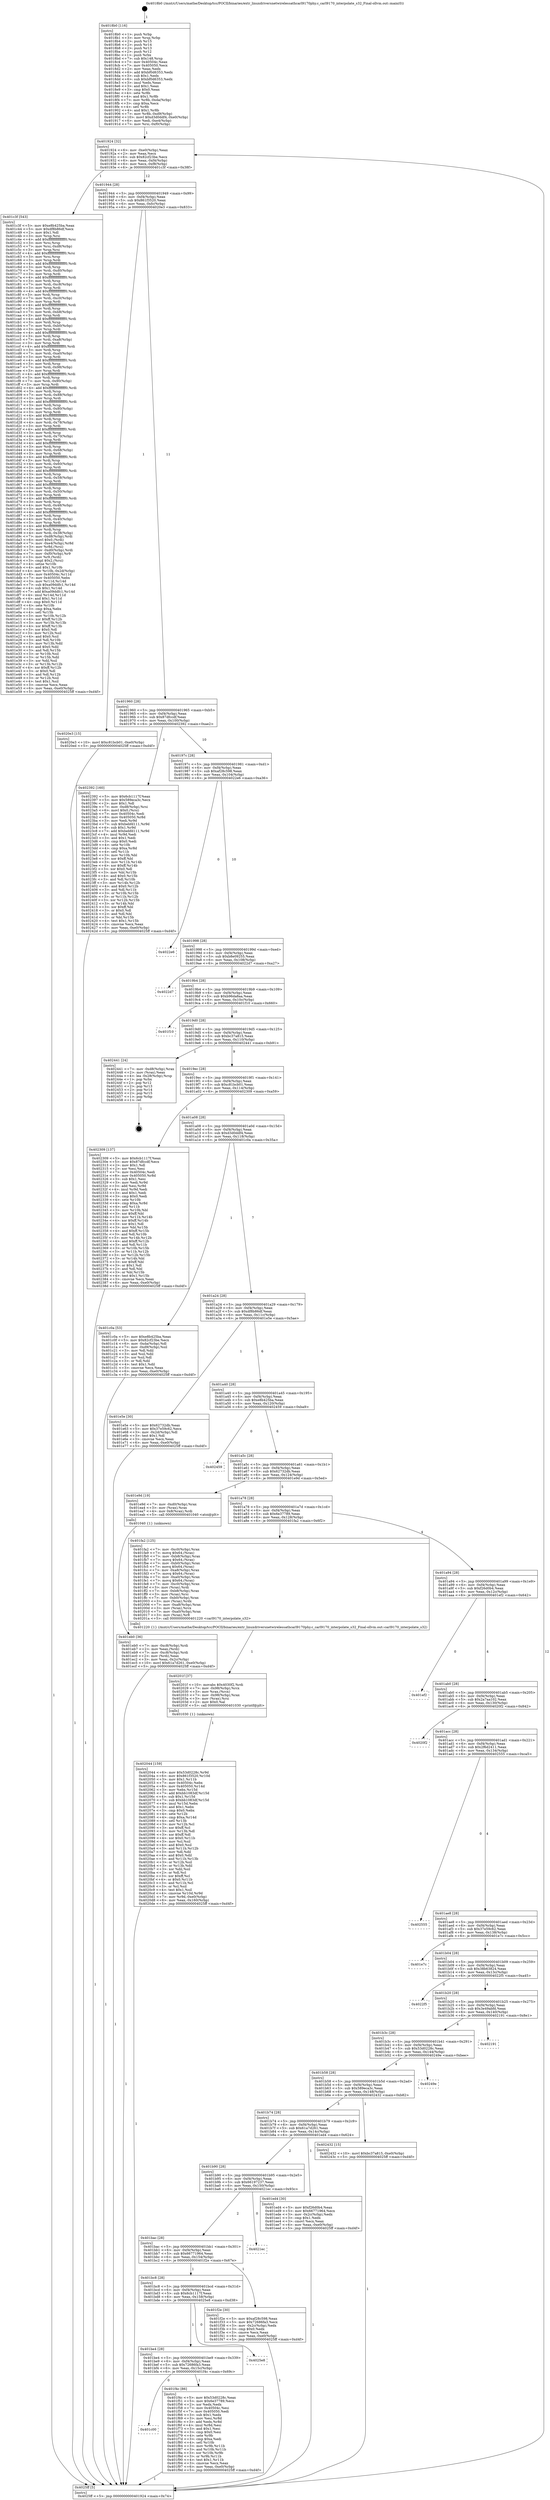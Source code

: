 digraph "0x4018b0" {
  label = "0x4018b0 (/mnt/c/Users/mathe/Desktop/tcc/POCII/binaries/extr_linuxdriversnetwirelessathcarl9170phy.c_carl9170_interpolate_s32_Final-ollvm.out::main(0))"
  labelloc = "t"
  node[shape=record]

  Entry [label="",width=0.3,height=0.3,shape=circle,fillcolor=black,style=filled]
  "0x401924" [label="{
     0x401924 [32]\l
     | [instrs]\l
     &nbsp;&nbsp;0x401924 \<+6\>: mov -0xe0(%rbp),%eax\l
     &nbsp;&nbsp;0x40192a \<+2\>: mov %eax,%ecx\l
     &nbsp;&nbsp;0x40192c \<+6\>: sub $0x82cf23be,%ecx\l
     &nbsp;&nbsp;0x401932 \<+6\>: mov %eax,-0xf4(%rbp)\l
     &nbsp;&nbsp;0x401938 \<+6\>: mov %ecx,-0xf8(%rbp)\l
     &nbsp;&nbsp;0x40193e \<+6\>: je 0000000000401c3f \<main+0x38f\>\l
  }"]
  "0x401c3f" [label="{
     0x401c3f [543]\l
     | [instrs]\l
     &nbsp;&nbsp;0x401c3f \<+5\>: mov $0xe8b425ba,%eax\l
     &nbsp;&nbsp;0x401c44 \<+5\>: mov $0xdf8b86df,%ecx\l
     &nbsp;&nbsp;0x401c49 \<+2\>: mov $0x1,%dl\l
     &nbsp;&nbsp;0x401c4b \<+3\>: mov %rsp,%rsi\l
     &nbsp;&nbsp;0x401c4e \<+4\>: add $0xfffffffffffffff0,%rsi\l
     &nbsp;&nbsp;0x401c52 \<+3\>: mov %rsi,%rsp\l
     &nbsp;&nbsp;0x401c55 \<+7\>: mov %rsi,-0xd8(%rbp)\l
     &nbsp;&nbsp;0x401c5c \<+3\>: mov %rsp,%rsi\l
     &nbsp;&nbsp;0x401c5f \<+4\>: add $0xfffffffffffffff0,%rsi\l
     &nbsp;&nbsp;0x401c63 \<+3\>: mov %rsi,%rsp\l
     &nbsp;&nbsp;0x401c66 \<+3\>: mov %rsp,%rdi\l
     &nbsp;&nbsp;0x401c69 \<+4\>: add $0xfffffffffffffff0,%rdi\l
     &nbsp;&nbsp;0x401c6d \<+3\>: mov %rdi,%rsp\l
     &nbsp;&nbsp;0x401c70 \<+7\>: mov %rdi,-0xd0(%rbp)\l
     &nbsp;&nbsp;0x401c77 \<+3\>: mov %rsp,%rdi\l
     &nbsp;&nbsp;0x401c7a \<+4\>: add $0xfffffffffffffff0,%rdi\l
     &nbsp;&nbsp;0x401c7e \<+3\>: mov %rdi,%rsp\l
     &nbsp;&nbsp;0x401c81 \<+7\>: mov %rdi,-0xc8(%rbp)\l
     &nbsp;&nbsp;0x401c88 \<+3\>: mov %rsp,%rdi\l
     &nbsp;&nbsp;0x401c8b \<+4\>: add $0xfffffffffffffff0,%rdi\l
     &nbsp;&nbsp;0x401c8f \<+3\>: mov %rdi,%rsp\l
     &nbsp;&nbsp;0x401c92 \<+7\>: mov %rdi,-0xc0(%rbp)\l
     &nbsp;&nbsp;0x401c99 \<+3\>: mov %rsp,%rdi\l
     &nbsp;&nbsp;0x401c9c \<+4\>: add $0xfffffffffffffff0,%rdi\l
     &nbsp;&nbsp;0x401ca0 \<+3\>: mov %rdi,%rsp\l
     &nbsp;&nbsp;0x401ca3 \<+7\>: mov %rdi,-0xb8(%rbp)\l
     &nbsp;&nbsp;0x401caa \<+3\>: mov %rsp,%rdi\l
     &nbsp;&nbsp;0x401cad \<+4\>: add $0xfffffffffffffff0,%rdi\l
     &nbsp;&nbsp;0x401cb1 \<+3\>: mov %rdi,%rsp\l
     &nbsp;&nbsp;0x401cb4 \<+7\>: mov %rdi,-0xb0(%rbp)\l
     &nbsp;&nbsp;0x401cbb \<+3\>: mov %rsp,%rdi\l
     &nbsp;&nbsp;0x401cbe \<+4\>: add $0xfffffffffffffff0,%rdi\l
     &nbsp;&nbsp;0x401cc2 \<+3\>: mov %rdi,%rsp\l
     &nbsp;&nbsp;0x401cc5 \<+7\>: mov %rdi,-0xa8(%rbp)\l
     &nbsp;&nbsp;0x401ccc \<+3\>: mov %rsp,%rdi\l
     &nbsp;&nbsp;0x401ccf \<+4\>: add $0xfffffffffffffff0,%rdi\l
     &nbsp;&nbsp;0x401cd3 \<+3\>: mov %rdi,%rsp\l
     &nbsp;&nbsp;0x401cd6 \<+7\>: mov %rdi,-0xa0(%rbp)\l
     &nbsp;&nbsp;0x401cdd \<+3\>: mov %rsp,%rdi\l
     &nbsp;&nbsp;0x401ce0 \<+4\>: add $0xfffffffffffffff0,%rdi\l
     &nbsp;&nbsp;0x401ce4 \<+3\>: mov %rdi,%rsp\l
     &nbsp;&nbsp;0x401ce7 \<+7\>: mov %rdi,-0x98(%rbp)\l
     &nbsp;&nbsp;0x401cee \<+3\>: mov %rsp,%rdi\l
     &nbsp;&nbsp;0x401cf1 \<+4\>: add $0xfffffffffffffff0,%rdi\l
     &nbsp;&nbsp;0x401cf5 \<+3\>: mov %rdi,%rsp\l
     &nbsp;&nbsp;0x401cf8 \<+7\>: mov %rdi,-0x90(%rbp)\l
     &nbsp;&nbsp;0x401cff \<+3\>: mov %rsp,%rdi\l
     &nbsp;&nbsp;0x401d02 \<+4\>: add $0xfffffffffffffff0,%rdi\l
     &nbsp;&nbsp;0x401d06 \<+3\>: mov %rdi,%rsp\l
     &nbsp;&nbsp;0x401d09 \<+7\>: mov %rdi,-0x88(%rbp)\l
     &nbsp;&nbsp;0x401d10 \<+3\>: mov %rsp,%rdi\l
     &nbsp;&nbsp;0x401d13 \<+4\>: add $0xfffffffffffffff0,%rdi\l
     &nbsp;&nbsp;0x401d17 \<+3\>: mov %rdi,%rsp\l
     &nbsp;&nbsp;0x401d1a \<+4\>: mov %rdi,-0x80(%rbp)\l
     &nbsp;&nbsp;0x401d1e \<+3\>: mov %rsp,%rdi\l
     &nbsp;&nbsp;0x401d21 \<+4\>: add $0xfffffffffffffff0,%rdi\l
     &nbsp;&nbsp;0x401d25 \<+3\>: mov %rdi,%rsp\l
     &nbsp;&nbsp;0x401d28 \<+4\>: mov %rdi,-0x78(%rbp)\l
     &nbsp;&nbsp;0x401d2c \<+3\>: mov %rsp,%rdi\l
     &nbsp;&nbsp;0x401d2f \<+4\>: add $0xfffffffffffffff0,%rdi\l
     &nbsp;&nbsp;0x401d33 \<+3\>: mov %rdi,%rsp\l
     &nbsp;&nbsp;0x401d36 \<+4\>: mov %rdi,-0x70(%rbp)\l
     &nbsp;&nbsp;0x401d3a \<+3\>: mov %rsp,%rdi\l
     &nbsp;&nbsp;0x401d3d \<+4\>: add $0xfffffffffffffff0,%rdi\l
     &nbsp;&nbsp;0x401d41 \<+3\>: mov %rdi,%rsp\l
     &nbsp;&nbsp;0x401d44 \<+4\>: mov %rdi,-0x68(%rbp)\l
     &nbsp;&nbsp;0x401d48 \<+3\>: mov %rsp,%rdi\l
     &nbsp;&nbsp;0x401d4b \<+4\>: add $0xfffffffffffffff0,%rdi\l
     &nbsp;&nbsp;0x401d4f \<+3\>: mov %rdi,%rsp\l
     &nbsp;&nbsp;0x401d52 \<+4\>: mov %rdi,-0x60(%rbp)\l
     &nbsp;&nbsp;0x401d56 \<+3\>: mov %rsp,%rdi\l
     &nbsp;&nbsp;0x401d59 \<+4\>: add $0xfffffffffffffff0,%rdi\l
     &nbsp;&nbsp;0x401d5d \<+3\>: mov %rdi,%rsp\l
     &nbsp;&nbsp;0x401d60 \<+4\>: mov %rdi,-0x58(%rbp)\l
     &nbsp;&nbsp;0x401d64 \<+3\>: mov %rsp,%rdi\l
     &nbsp;&nbsp;0x401d67 \<+4\>: add $0xfffffffffffffff0,%rdi\l
     &nbsp;&nbsp;0x401d6b \<+3\>: mov %rdi,%rsp\l
     &nbsp;&nbsp;0x401d6e \<+4\>: mov %rdi,-0x50(%rbp)\l
     &nbsp;&nbsp;0x401d72 \<+3\>: mov %rsp,%rdi\l
     &nbsp;&nbsp;0x401d75 \<+4\>: add $0xfffffffffffffff0,%rdi\l
     &nbsp;&nbsp;0x401d79 \<+3\>: mov %rdi,%rsp\l
     &nbsp;&nbsp;0x401d7c \<+4\>: mov %rdi,-0x48(%rbp)\l
     &nbsp;&nbsp;0x401d80 \<+3\>: mov %rsp,%rdi\l
     &nbsp;&nbsp;0x401d83 \<+4\>: add $0xfffffffffffffff0,%rdi\l
     &nbsp;&nbsp;0x401d87 \<+3\>: mov %rdi,%rsp\l
     &nbsp;&nbsp;0x401d8a \<+4\>: mov %rdi,-0x40(%rbp)\l
     &nbsp;&nbsp;0x401d8e \<+3\>: mov %rsp,%rdi\l
     &nbsp;&nbsp;0x401d91 \<+4\>: add $0xfffffffffffffff0,%rdi\l
     &nbsp;&nbsp;0x401d95 \<+3\>: mov %rdi,%rsp\l
     &nbsp;&nbsp;0x401d98 \<+4\>: mov %rdi,-0x38(%rbp)\l
     &nbsp;&nbsp;0x401d9c \<+7\>: mov -0xd8(%rbp),%rdi\l
     &nbsp;&nbsp;0x401da3 \<+6\>: movl $0x0,(%rdi)\l
     &nbsp;&nbsp;0x401da9 \<+7\>: mov -0xe4(%rbp),%r8d\l
     &nbsp;&nbsp;0x401db0 \<+3\>: mov %r8d,(%rsi)\l
     &nbsp;&nbsp;0x401db3 \<+7\>: mov -0xd0(%rbp),%rdi\l
     &nbsp;&nbsp;0x401dba \<+7\>: mov -0xf0(%rbp),%r9\l
     &nbsp;&nbsp;0x401dc1 \<+3\>: mov %r9,(%rdi)\l
     &nbsp;&nbsp;0x401dc4 \<+3\>: cmpl $0x2,(%rsi)\l
     &nbsp;&nbsp;0x401dc7 \<+4\>: setne %r10b\l
     &nbsp;&nbsp;0x401dcb \<+4\>: and $0x1,%r10b\l
     &nbsp;&nbsp;0x401dcf \<+4\>: mov %r10b,-0x2d(%rbp)\l
     &nbsp;&nbsp;0x401dd3 \<+8\>: mov 0x40504c,%r11d\l
     &nbsp;&nbsp;0x401ddb \<+7\>: mov 0x405050,%ebx\l
     &nbsp;&nbsp;0x401de2 \<+3\>: mov %r11d,%r14d\l
     &nbsp;&nbsp;0x401de5 \<+7\>: sub $0xa09ddfc1,%r14d\l
     &nbsp;&nbsp;0x401dec \<+4\>: sub $0x1,%r14d\l
     &nbsp;&nbsp;0x401df0 \<+7\>: add $0xa09ddfc1,%r14d\l
     &nbsp;&nbsp;0x401df7 \<+4\>: imul %r14d,%r11d\l
     &nbsp;&nbsp;0x401dfb \<+4\>: and $0x1,%r11d\l
     &nbsp;&nbsp;0x401dff \<+4\>: cmp $0x0,%r11d\l
     &nbsp;&nbsp;0x401e03 \<+4\>: sete %r10b\l
     &nbsp;&nbsp;0x401e07 \<+3\>: cmp $0xa,%ebx\l
     &nbsp;&nbsp;0x401e0a \<+4\>: setl %r15b\l
     &nbsp;&nbsp;0x401e0e \<+3\>: mov %r10b,%r12b\l
     &nbsp;&nbsp;0x401e11 \<+4\>: xor $0xff,%r12b\l
     &nbsp;&nbsp;0x401e15 \<+3\>: mov %r15b,%r13b\l
     &nbsp;&nbsp;0x401e18 \<+4\>: xor $0xff,%r13b\l
     &nbsp;&nbsp;0x401e1c \<+3\>: xor $0x0,%dl\l
     &nbsp;&nbsp;0x401e1f \<+3\>: mov %r12b,%sil\l
     &nbsp;&nbsp;0x401e22 \<+4\>: and $0x0,%sil\l
     &nbsp;&nbsp;0x401e26 \<+3\>: and %dl,%r10b\l
     &nbsp;&nbsp;0x401e29 \<+3\>: mov %r13b,%dil\l
     &nbsp;&nbsp;0x401e2c \<+4\>: and $0x0,%dil\l
     &nbsp;&nbsp;0x401e30 \<+3\>: and %dl,%r15b\l
     &nbsp;&nbsp;0x401e33 \<+3\>: or %r10b,%sil\l
     &nbsp;&nbsp;0x401e36 \<+3\>: or %r15b,%dil\l
     &nbsp;&nbsp;0x401e39 \<+3\>: xor %dil,%sil\l
     &nbsp;&nbsp;0x401e3c \<+3\>: or %r13b,%r12b\l
     &nbsp;&nbsp;0x401e3f \<+4\>: xor $0xff,%r12b\l
     &nbsp;&nbsp;0x401e43 \<+3\>: or $0x0,%dl\l
     &nbsp;&nbsp;0x401e46 \<+3\>: and %dl,%r12b\l
     &nbsp;&nbsp;0x401e49 \<+3\>: or %r12b,%sil\l
     &nbsp;&nbsp;0x401e4c \<+4\>: test $0x1,%sil\l
     &nbsp;&nbsp;0x401e50 \<+3\>: cmovne %ecx,%eax\l
     &nbsp;&nbsp;0x401e53 \<+6\>: mov %eax,-0xe0(%rbp)\l
     &nbsp;&nbsp;0x401e59 \<+5\>: jmp 00000000004025ff \<main+0xd4f\>\l
  }"]
  "0x401944" [label="{
     0x401944 [28]\l
     | [instrs]\l
     &nbsp;&nbsp;0x401944 \<+5\>: jmp 0000000000401949 \<main+0x99\>\l
     &nbsp;&nbsp;0x401949 \<+6\>: mov -0xf4(%rbp),%eax\l
     &nbsp;&nbsp;0x40194f \<+5\>: sub $0x861f3520,%eax\l
     &nbsp;&nbsp;0x401954 \<+6\>: mov %eax,-0xfc(%rbp)\l
     &nbsp;&nbsp;0x40195a \<+6\>: je 00000000004020e3 \<main+0x833\>\l
  }"]
  Exit [label="",width=0.3,height=0.3,shape=circle,fillcolor=black,style=filled,peripheries=2]
  "0x4020e3" [label="{
     0x4020e3 [15]\l
     | [instrs]\l
     &nbsp;&nbsp;0x4020e3 \<+10\>: movl $0xc81bcb01,-0xe0(%rbp)\l
     &nbsp;&nbsp;0x4020ed \<+5\>: jmp 00000000004025ff \<main+0xd4f\>\l
  }"]
  "0x401960" [label="{
     0x401960 [28]\l
     | [instrs]\l
     &nbsp;&nbsp;0x401960 \<+5\>: jmp 0000000000401965 \<main+0xb5\>\l
     &nbsp;&nbsp;0x401965 \<+6\>: mov -0xf4(%rbp),%eax\l
     &nbsp;&nbsp;0x40196b \<+5\>: sub $0x87dfccdf,%eax\l
     &nbsp;&nbsp;0x401970 \<+6\>: mov %eax,-0x100(%rbp)\l
     &nbsp;&nbsp;0x401976 \<+6\>: je 0000000000402392 \<main+0xae2\>\l
  }"]
  "0x402044" [label="{
     0x402044 [159]\l
     | [instrs]\l
     &nbsp;&nbsp;0x402044 \<+6\>: mov $0x53d0228c,%r9d\l
     &nbsp;&nbsp;0x40204a \<+6\>: mov $0x861f3520,%r10d\l
     &nbsp;&nbsp;0x402050 \<+3\>: mov $0x1,%r11b\l
     &nbsp;&nbsp;0x402053 \<+7\>: mov 0x40504c,%ebx\l
     &nbsp;&nbsp;0x40205a \<+8\>: mov 0x405050,%r14d\l
     &nbsp;&nbsp;0x402062 \<+3\>: mov %ebx,%r15d\l
     &nbsp;&nbsp;0x402065 \<+7\>: add $0xbb1083df,%r15d\l
     &nbsp;&nbsp;0x40206c \<+4\>: sub $0x1,%r15d\l
     &nbsp;&nbsp;0x402070 \<+7\>: sub $0xbb1083df,%r15d\l
     &nbsp;&nbsp;0x402077 \<+4\>: imul %r15d,%ebx\l
     &nbsp;&nbsp;0x40207b \<+3\>: and $0x1,%ebx\l
     &nbsp;&nbsp;0x40207e \<+3\>: cmp $0x0,%ebx\l
     &nbsp;&nbsp;0x402081 \<+4\>: sete %r12b\l
     &nbsp;&nbsp;0x402085 \<+4\>: cmp $0xa,%r14d\l
     &nbsp;&nbsp;0x402089 \<+4\>: setl %r13b\l
     &nbsp;&nbsp;0x40208d \<+3\>: mov %r12b,%cl\l
     &nbsp;&nbsp;0x402090 \<+3\>: xor $0xff,%cl\l
     &nbsp;&nbsp;0x402093 \<+3\>: mov %r13b,%dl\l
     &nbsp;&nbsp;0x402096 \<+3\>: xor $0xff,%dl\l
     &nbsp;&nbsp;0x402099 \<+4\>: xor $0x0,%r11b\l
     &nbsp;&nbsp;0x40209d \<+3\>: mov %cl,%sil\l
     &nbsp;&nbsp;0x4020a0 \<+4\>: and $0x0,%sil\l
     &nbsp;&nbsp;0x4020a4 \<+3\>: and %r11b,%r12b\l
     &nbsp;&nbsp;0x4020a7 \<+3\>: mov %dl,%dil\l
     &nbsp;&nbsp;0x4020aa \<+4\>: and $0x0,%dil\l
     &nbsp;&nbsp;0x4020ae \<+3\>: and %r11b,%r13b\l
     &nbsp;&nbsp;0x4020b1 \<+3\>: or %r12b,%sil\l
     &nbsp;&nbsp;0x4020b4 \<+3\>: or %r13b,%dil\l
     &nbsp;&nbsp;0x4020b7 \<+3\>: xor %dil,%sil\l
     &nbsp;&nbsp;0x4020ba \<+2\>: or %dl,%cl\l
     &nbsp;&nbsp;0x4020bc \<+3\>: xor $0xff,%cl\l
     &nbsp;&nbsp;0x4020bf \<+4\>: or $0x0,%r11b\l
     &nbsp;&nbsp;0x4020c3 \<+3\>: and %r11b,%cl\l
     &nbsp;&nbsp;0x4020c6 \<+3\>: or %cl,%sil\l
     &nbsp;&nbsp;0x4020c9 \<+4\>: test $0x1,%sil\l
     &nbsp;&nbsp;0x4020cd \<+4\>: cmovne %r10d,%r9d\l
     &nbsp;&nbsp;0x4020d1 \<+7\>: mov %r9d,-0xe0(%rbp)\l
     &nbsp;&nbsp;0x4020d8 \<+6\>: mov %eax,-0x160(%rbp)\l
     &nbsp;&nbsp;0x4020de \<+5\>: jmp 00000000004025ff \<main+0xd4f\>\l
  }"]
  "0x402392" [label="{
     0x402392 [160]\l
     | [instrs]\l
     &nbsp;&nbsp;0x402392 \<+5\>: mov $0x6cb1117f,%eax\l
     &nbsp;&nbsp;0x402397 \<+5\>: mov $0x589eca3c,%ecx\l
     &nbsp;&nbsp;0x40239c \<+2\>: mov $0x1,%dl\l
     &nbsp;&nbsp;0x40239e \<+7\>: mov -0xd8(%rbp),%rsi\l
     &nbsp;&nbsp;0x4023a5 \<+6\>: movl $0x0,(%rsi)\l
     &nbsp;&nbsp;0x4023ab \<+7\>: mov 0x40504c,%edi\l
     &nbsp;&nbsp;0x4023b2 \<+8\>: mov 0x405050,%r8d\l
     &nbsp;&nbsp;0x4023ba \<+3\>: mov %edi,%r9d\l
     &nbsp;&nbsp;0x4023bd \<+7\>: sub $0xbebfd111,%r9d\l
     &nbsp;&nbsp;0x4023c4 \<+4\>: sub $0x1,%r9d\l
     &nbsp;&nbsp;0x4023c8 \<+7\>: add $0xbebfd111,%r9d\l
     &nbsp;&nbsp;0x4023cf \<+4\>: imul %r9d,%edi\l
     &nbsp;&nbsp;0x4023d3 \<+3\>: and $0x1,%edi\l
     &nbsp;&nbsp;0x4023d6 \<+3\>: cmp $0x0,%edi\l
     &nbsp;&nbsp;0x4023d9 \<+4\>: sete %r10b\l
     &nbsp;&nbsp;0x4023dd \<+4\>: cmp $0xa,%r8d\l
     &nbsp;&nbsp;0x4023e1 \<+4\>: setl %r11b\l
     &nbsp;&nbsp;0x4023e5 \<+3\>: mov %r10b,%bl\l
     &nbsp;&nbsp;0x4023e8 \<+3\>: xor $0xff,%bl\l
     &nbsp;&nbsp;0x4023eb \<+3\>: mov %r11b,%r14b\l
     &nbsp;&nbsp;0x4023ee \<+4\>: xor $0xff,%r14b\l
     &nbsp;&nbsp;0x4023f2 \<+3\>: xor $0x0,%dl\l
     &nbsp;&nbsp;0x4023f5 \<+3\>: mov %bl,%r15b\l
     &nbsp;&nbsp;0x4023f8 \<+4\>: and $0x0,%r15b\l
     &nbsp;&nbsp;0x4023fc \<+3\>: and %dl,%r10b\l
     &nbsp;&nbsp;0x4023ff \<+3\>: mov %r14b,%r12b\l
     &nbsp;&nbsp;0x402402 \<+4\>: and $0x0,%r12b\l
     &nbsp;&nbsp;0x402406 \<+3\>: and %dl,%r11b\l
     &nbsp;&nbsp;0x402409 \<+3\>: or %r10b,%r15b\l
     &nbsp;&nbsp;0x40240c \<+3\>: or %r11b,%r12b\l
     &nbsp;&nbsp;0x40240f \<+3\>: xor %r12b,%r15b\l
     &nbsp;&nbsp;0x402412 \<+3\>: or %r14b,%bl\l
     &nbsp;&nbsp;0x402415 \<+3\>: xor $0xff,%bl\l
     &nbsp;&nbsp;0x402418 \<+3\>: or $0x0,%dl\l
     &nbsp;&nbsp;0x40241b \<+2\>: and %dl,%bl\l
     &nbsp;&nbsp;0x40241d \<+3\>: or %bl,%r15b\l
     &nbsp;&nbsp;0x402420 \<+4\>: test $0x1,%r15b\l
     &nbsp;&nbsp;0x402424 \<+3\>: cmovne %ecx,%eax\l
     &nbsp;&nbsp;0x402427 \<+6\>: mov %eax,-0xe0(%rbp)\l
     &nbsp;&nbsp;0x40242d \<+5\>: jmp 00000000004025ff \<main+0xd4f\>\l
  }"]
  "0x40197c" [label="{
     0x40197c [28]\l
     | [instrs]\l
     &nbsp;&nbsp;0x40197c \<+5\>: jmp 0000000000401981 \<main+0xd1\>\l
     &nbsp;&nbsp;0x401981 \<+6\>: mov -0xf4(%rbp),%eax\l
     &nbsp;&nbsp;0x401987 \<+5\>: sub $0xaf28c598,%eax\l
     &nbsp;&nbsp;0x40198c \<+6\>: mov %eax,-0x104(%rbp)\l
     &nbsp;&nbsp;0x401992 \<+6\>: je 00000000004022e6 \<main+0xa36\>\l
  }"]
  "0x40201f" [label="{
     0x40201f [37]\l
     | [instrs]\l
     &nbsp;&nbsp;0x40201f \<+10\>: movabs $0x4030f2,%rdi\l
     &nbsp;&nbsp;0x402029 \<+7\>: mov -0x98(%rbp),%rcx\l
     &nbsp;&nbsp;0x402030 \<+3\>: mov %rax,(%rcx)\l
     &nbsp;&nbsp;0x402033 \<+7\>: mov -0x98(%rbp),%rax\l
     &nbsp;&nbsp;0x40203a \<+3\>: mov (%rax),%rsi\l
     &nbsp;&nbsp;0x40203d \<+2\>: mov $0x0,%al\l
     &nbsp;&nbsp;0x40203f \<+5\>: call 0000000000401030 \<printf@plt\>\l
     | [calls]\l
     &nbsp;&nbsp;0x401030 \{1\} (unknown)\l
  }"]
  "0x4022e6" [label="{
     0x4022e6\l
  }", style=dashed]
  "0x401998" [label="{
     0x401998 [28]\l
     | [instrs]\l
     &nbsp;&nbsp;0x401998 \<+5\>: jmp 000000000040199d \<main+0xed\>\l
     &nbsp;&nbsp;0x40199d \<+6\>: mov -0xf4(%rbp),%eax\l
     &nbsp;&nbsp;0x4019a3 \<+5\>: sub $0xb8e09255,%eax\l
     &nbsp;&nbsp;0x4019a8 \<+6\>: mov %eax,-0x108(%rbp)\l
     &nbsp;&nbsp;0x4019ae \<+6\>: je 00000000004022d7 \<main+0xa27\>\l
  }"]
  "0x401c00" [label="{
     0x401c00\l
  }", style=dashed]
  "0x4022d7" [label="{
     0x4022d7\l
  }", style=dashed]
  "0x4019b4" [label="{
     0x4019b4 [28]\l
     | [instrs]\l
     &nbsp;&nbsp;0x4019b4 \<+5\>: jmp 00000000004019b9 \<main+0x109\>\l
     &nbsp;&nbsp;0x4019b9 \<+6\>: mov -0xf4(%rbp),%eax\l
     &nbsp;&nbsp;0x4019bf \<+5\>: sub $0xb96da8aa,%eax\l
     &nbsp;&nbsp;0x4019c4 \<+6\>: mov %eax,-0x10c(%rbp)\l
     &nbsp;&nbsp;0x4019ca \<+6\>: je 0000000000401f10 \<main+0x660\>\l
  }"]
  "0x401f4c" [label="{
     0x401f4c [86]\l
     | [instrs]\l
     &nbsp;&nbsp;0x401f4c \<+5\>: mov $0x53d0228c,%eax\l
     &nbsp;&nbsp;0x401f51 \<+5\>: mov $0x6e37789,%ecx\l
     &nbsp;&nbsp;0x401f56 \<+2\>: xor %edx,%edx\l
     &nbsp;&nbsp;0x401f58 \<+7\>: mov 0x40504c,%esi\l
     &nbsp;&nbsp;0x401f5f \<+7\>: mov 0x405050,%edi\l
     &nbsp;&nbsp;0x401f66 \<+3\>: sub $0x1,%edx\l
     &nbsp;&nbsp;0x401f69 \<+3\>: mov %esi,%r8d\l
     &nbsp;&nbsp;0x401f6c \<+3\>: add %edx,%r8d\l
     &nbsp;&nbsp;0x401f6f \<+4\>: imul %r8d,%esi\l
     &nbsp;&nbsp;0x401f73 \<+3\>: and $0x1,%esi\l
     &nbsp;&nbsp;0x401f76 \<+3\>: cmp $0x0,%esi\l
     &nbsp;&nbsp;0x401f79 \<+4\>: sete %r9b\l
     &nbsp;&nbsp;0x401f7d \<+3\>: cmp $0xa,%edi\l
     &nbsp;&nbsp;0x401f80 \<+4\>: setl %r10b\l
     &nbsp;&nbsp;0x401f84 \<+3\>: mov %r9b,%r11b\l
     &nbsp;&nbsp;0x401f87 \<+3\>: and %r10b,%r11b\l
     &nbsp;&nbsp;0x401f8a \<+3\>: xor %r10b,%r9b\l
     &nbsp;&nbsp;0x401f8d \<+3\>: or %r9b,%r11b\l
     &nbsp;&nbsp;0x401f90 \<+4\>: test $0x1,%r11b\l
     &nbsp;&nbsp;0x401f94 \<+3\>: cmovne %ecx,%eax\l
     &nbsp;&nbsp;0x401f97 \<+6\>: mov %eax,-0xe0(%rbp)\l
     &nbsp;&nbsp;0x401f9d \<+5\>: jmp 00000000004025ff \<main+0xd4f\>\l
  }"]
  "0x401f10" [label="{
     0x401f10\l
  }", style=dashed]
  "0x4019d0" [label="{
     0x4019d0 [28]\l
     | [instrs]\l
     &nbsp;&nbsp;0x4019d0 \<+5\>: jmp 00000000004019d5 \<main+0x125\>\l
     &nbsp;&nbsp;0x4019d5 \<+6\>: mov -0xf4(%rbp),%eax\l
     &nbsp;&nbsp;0x4019db \<+5\>: sub $0xbc37a815,%eax\l
     &nbsp;&nbsp;0x4019e0 \<+6\>: mov %eax,-0x110(%rbp)\l
     &nbsp;&nbsp;0x4019e6 \<+6\>: je 0000000000402441 \<main+0xb91\>\l
  }"]
  "0x401be4" [label="{
     0x401be4 [28]\l
     | [instrs]\l
     &nbsp;&nbsp;0x401be4 \<+5\>: jmp 0000000000401be9 \<main+0x339\>\l
     &nbsp;&nbsp;0x401be9 \<+6\>: mov -0xf4(%rbp),%eax\l
     &nbsp;&nbsp;0x401bef \<+5\>: sub $0x72686fa3,%eax\l
     &nbsp;&nbsp;0x401bf4 \<+6\>: mov %eax,-0x15c(%rbp)\l
     &nbsp;&nbsp;0x401bfa \<+6\>: je 0000000000401f4c \<main+0x69c\>\l
  }"]
  "0x402441" [label="{
     0x402441 [24]\l
     | [instrs]\l
     &nbsp;&nbsp;0x402441 \<+7\>: mov -0xd8(%rbp),%rax\l
     &nbsp;&nbsp;0x402448 \<+2\>: mov (%rax),%eax\l
     &nbsp;&nbsp;0x40244a \<+4\>: lea -0x28(%rbp),%rsp\l
     &nbsp;&nbsp;0x40244e \<+1\>: pop %rbx\l
     &nbsp;&nbsp;0x40244f \<+2\>: pop %r12\l
     &nbsp;&nbsp;0x402451 \<+2\>: pop %r13\l
     &nbsp;&nbsp;0x402453 \<+2\>: pop %r14\l
     &nbsp;&nbsp;0x402455 \<+2\>: pop %r15\l
     &nbsp;&nbsp;0x402457 \<+1\>: pop %rbp\l
     &nbsp;&nbsp;0x402458 \<+1\>: ret\l
  }"]
  "0x4019ec" [label="{
     0x4019ec [28]\l
     | [instrs]\l
     &nbsp;&nbsp;0x4019ec \<+5\>: jmp 00000000004019f1 \<main+0x141\>\l
     &nbsp;&nbsp;0x4019f1 \<+6\>: mov -0xf4(%rbp),%eax\l
     &nbsp;&nbsp;0x4019f7 \<+5\>: sub $0xc81bcb01,%eax\l
     &nbsp;&nbsp;0x4019fc \<+6\>: mov %eax,-0x114(%rbp)\l
     &nbsp;&nbsp;0x401a02 \<+6\>: je 0000000000402309 \<main+0xa59\>\l
  }"]
  "0x4025e8" [label="{
     0x4025e8\l
  }", style=dashed]
  "0x402309" [label="{
     0x402309 [137]\l
     | [instrs]\l
     &nbsp;&nbsp;0x402309 \<+5\>: mov $0x6cb1117f,%eax\l
     &nbsp;&nbsp;0x40230e \<+5\>: mov $0x87dfccdf,%ecx\l
     &nbsp;&nbsp;0x402313 \<+2\>: mov $0x1,%dl\l
     &nbsp;&nbsp;0x402315 \<+2\>: xor %esi,%esi\l
     &nbsp;&nbsp;0x402317 \<+7\>: mov 0x40504c,%edi\l
     &nbsp;&nbsp;0x40231e \<+8\>: mov 0x405050,%r8d\l
     &nbsp;&nbsp;0x402326 \<+3\>: sub $0x1,%esi\l
     &nbsp;&nbsp;0x402329 \<+3\>: mov %edi,%r9d\l
     &nbsp;&nbsp;0x40232c \<+3\>: add %esi,%r9d\l
     &nbsp;&nbsp;0x40232f \<+4\>: imul %r9d,%edi\l
     &nbsp;&nbsp;0x402333 \<+3\>: and $0x1,%edi\l
     &nbsp;&nbsp;0x402336 \<+3\>: cmp $0x0,%edi\l
     &nbsp;&nbsp;0x402339 \<+4\>: sete %r10b\l
     &nbsp;&nbsp;0x40233d \<+4\>: cmp $0xa,%r8d\l
     &nbsp;&nbsp;0x402341 \<+4\>: setl %r11b\l
     &nbsp;&nbsp;0x402345 \<+3\>: mov %r10b,%bl\l
     &nbsp;&nbsp;0x402348 \<+3\>: xor $0xff,%bl\l
     &nbsp;&nbsp;0x40234b \<+3\>: mov %r11b,%r14b\l
     &nbsp;&nbsp;0x40234e \<+4\>: xor $0xff,%r14b\l
     &nbsp;&nbsp;0x402352 \<+3\>: xor $0x1,%dl\l
     &nbsp;&nbsp;0x402355 \<+3\>: mov %bl,%r15b\l
     &nbsp;&nbsp;0x402358 \<+4\>: and $0xff,%r15b\l
     &nbsp;&nbsp;0x40235c \<+3\>: and %dl,%r10b\l
     &nbsp;&nbsp;0x40235f \<+3\>: mov %r14b,%r12b\l
     &nbsp;&nbsp;0x402362 \<+4\>: and $0xff,%r12b\l
     &nbsp;&nbsp;0x402366 \<+3\>: and %dl,%r11b\l
     &nbsp;&nbsp;0x402369 \<+3\>: or %r10b,%r15b\l
     &nbsp;&nbsp;0x40236c \<+3\>: or %r11b,%r12b\l
     &nbsp;&nbsp;0x40236f \<+3\>: xor %r12b,%r15b\l
     &nbsp;&nbsp;0x402372 \<+3\>: or %r14b,%bl\l
     &nbsp;&nbsp;0x402375 \<+3\>: xor $0xff,%bl\l
     &nbsp;&nbsp;0x402378 \<+3\>: or $0x1,%dl\l
     &nbsp;&nbsp;0x40237b \<+2\>: and %dl,%bl\l
     &nbsp;&nbsp;0x40237d \<+3\>: or %bl,%r15b\l
     &nbsp;&nbsp;0x402380 \<+4\>: test $0x1,%r15b\l
     &nbsp;&nbsp;0x402384 \<+3\>: cmovne %ecx,%eax\l
     &nbsp;&nbsp;0x402387 \<+6\>: mov %eax,-0xe0(%rbp)\l
     &nbsp;&nbsp;0x40238d \<+5\>: jmp 00000000004025ff \<main+0xd4f\>\l
  }"]
  "0x401a08" [label="{
     0x401a08 [28]\l
     | [instrs]\l
     &nbsp;&nbsp;0x401a08 \<+5\>: jmp 0000000000401a0d \<main+0x15d\>\l
     &nbsp;&nbsp;0x401a0d \<+6\>: mov -0xf4(%rbp),%eax\l
     &nbsp;&nbsp;0x401a13 \<+5\>: sub $0xd3d0ddf4,%eax\l
     &nbsp;&nbsp;0x401a18 \<+6\>: mov %eax,-0x118(%rbp)\l
     &nbsp;&nbsp;0x401a1e \<+6\>: je 0000000000401c0a \<main+0x35a\>\l
  }"]
  "0x401bc8" [label="{
     0x401bc8 [28]\l
     | [instrs]\l
     &nbsp;&nbsp;0x401bc8 \<+5\>: jmp 0000000000401bcd \<main+0x31d\>\l
     &nbsp;&nbsp;0x401bcd \<+6\>: mov -0xf4(%rbp),%eax\l
     &nbsp;&nbsp;0x401bd3 \<+5\>: sub $0x6cb1117f,%eax\l
     &nbsp;&nbsp;0x401bd8 \<+6\>: mov %eax,-0x158(%rbp)\l
     &nbsp;&nbsp;0x401bde \<+6\>: je 00000000004025e8 \<main+0xd38\>\l
  }"]
  "0x401c0a" [label="{
     0x401c0a [53]\l
     | [instrs]\l
     &nbsp;&nbsp;0x401c0a \<+5\>: mov $0xe8b425ba,%eax\l
     &nbsp;&nbsp;0x401c0f \<+5\>: mov $0x82cf23be,%ecx\l
     &nbsp;&nbsp;0x401c14 \<+6\>: mov -0xda(%rbp),%dl\l
     &nbsp;&nbsp;0x401c1a \<+7\>: mov -0xd9(%rbp),%sil\l
     &nbsp;&nbsp;0x401c21 \<+3\>: mov %dl,%dil\l
     &nbsp;&nbsp;0x401c24 \<+3\>: and %sil,%dil\l
     &nbsp;&nbsp;0x401c27 \<+3\>: xor %sil,%dl\l
     &nbsp;&nbsp;0x401c2a \<+3\>: or %dl,%dil\l
     &nbsp;&nbsp;0x401c2d \<+4\>: test $0x1,%dil\l
     &nbsp;&nbsp;0x401c31 \<+3\>: cmovne %ecx,%eax\l
     &nbsp;&nbsp;0x401c34 \<+6\>: mov %eax,-0xe0(%rbp)\l
     &nbsp;&nbsp;0x401c3a \<+5\>: jmp 00000000004025ff \<main+0xd4f\>\l
  }"]
  "0x401a24" [label="{
     0x401a24 [28]\l
     | [instrs]\l
     &nbsp;&nbsp;0x401a24 \<+5\>: jmp 0000000000401a29 \<main+0x179\>\l
     &nbsp;&nbsp;0x401a29 \<+6\>: mov -0xf4(%rbp),%eax\l
     &nbsp;&nbsp;0x401a2f \<+5\>: sub $0xdf8b86df,%eax\l
     &nbsp;&nbsp;0x401a34 \<+6\>: mov %eax,-0x11c(%rbp)\l
     &nbsp;&nbsp;0x401a3a \<+6\>: je 0000000000401e5e \<main+0x5ae\>\l
  }"]
  "0x4025ff" [label="{
     0x4025ff [5]\l
     | [instrs]\l
     &nbsp;&nbsp;0x4025ff \<+5\>: jmp 0000000000401924 \<main+0x74\>\l
  }"]
  "0x4018b0" [label="{
     0x4018b0 [116]\l
     | [instrs]\l
     &nbsp;&nbsp;0x4018b0 \<+1\>: push %rbp\l
     &nbsp;&nbsp;0x4018b1 \<+3\>: mov %rsp,%rbp\l
     &nbsp;&nbsp;0x4018b4 \<+2\>: push %r15\l
     &nbsp;&nbsp;0x4018b6 \<+2\>: push %r14\l
     &nbsp;&nbsp;0x4018b8 \<+2\>: push %r13\l
     &nbsp;&nbsp;0x4018ba \<+2\>: push %r12\l
     &nbsp;&nbsp;0x4018bc \<+1\>: push %rbx\l
     &nbsp;&nbsp;0x4018bd \<+7\>: sub $0x148,%rsp\l
     &nbsp;&nbsp;0x4018c4 \<+7\>: mov 0x40504c,%eax\l
     &nbsp;&nbsp;0x4018cb \<+7\>: mov 0x405050,%ecx\l
     &nbsp;&nbsp;0x4018d2 \<+2\>: mov %eax,%edx\l
     &nbsp;&nbsp;0x4018d4 \<+6\>: add $0xbf0d6353,%edx\l
     &nbsp;&nbsp;0x4018da \<+3\>: sub $0x1,%edx\l
     &nbsp;&nbsp;0x4018dd \<+6\>: sub $0xbf0d6353,%edx\l
     &nbsp;&nbsp;0x4018e3 \<+3\>: imul %edx,%eax\l
     &nbsp;&nbsp;0x4018e6 \<+3\>: and $0x1,%eax\l
     &nbsp;&nbsp;0x4018e9 \<+3\>: cmp $0x0,%eax\l
     &nbsp;&nbsp;0x4018ec \<+4\>: sete %r8b\l
     &nbsp;&nbsp;0x4018f0 \<+4\>: and $0x1,%r8b\l
     &nbsp;&nbsp;0x4018f4 \<+7\>: mov %r8b,-0xda(%rbp)\l
     &nbsp;&nbsp;0x4018fb \<+3\>: cmp $0xa,%ecx\l
     &nbsp;&nbsp;0x4018fe \<+4\>: setl %r8b\l
     &nbsp;&nbsp;0x401902 \<+4\>: and $0x1,%r8b\l
     &nbsp;&nbsp;0x401906 \<+7\>: mov %r8b,-0xd9(%rbp)\l
     &nbsp;&nbsp;0x40190d \<+10\>: movl $0xd3d0ddf4,-0xe0(%rbp)\l
     &nbsp;&nbsp;0x401917 \<+6\>: mov %edi,-0xe4(%rbp)\l
     &nbsp;&nbsp;0x40191d \<+7\>: mov %rsi,-0xf0(%rbp)\l
  }"]
  "0x401f2e" [label="{
     0x401f2e [30]\l
     | [instrs]\l
     &nbsp;&nbsp;0x401f2e \<+5\>: mov $0xaf28c598,%eax\l
     &nbsp;&nbsp;0x401f33 \<+5\>: mov $0x72686fa3,%ecx\l
     &nbsp;&nbsp;0x401f38 \<+3\>: mov -0x2c(%rbp),%edx\l
     &nbsp;&nbsp;0x401f3b \<+3\>: cmp $0x0,%edx\l
     &nbsp;&nbsp;0x401f3e \<+3\>: cmove %ecx,%eax\l
     &nbsp;&nbsp;0x401f41 \<+6\>: mov %eax,-0xe0(%rbp)\l
     &nbsp;&nbsp;0x401f47 \<+5\>: jmp 00000000004025ff \<main+0xd4f\>\l
  }"]
  "0x401bac" [label="{
     0x401bac [28]\l
     | [instrs]\l
     &nbsp;&nbsp;0x401bac \<+5\>: jmp 0000000000401bb1 \<main+0x301\>\l
     &nbsp;&nbsp;0x401bb1 \<+6\>: mov -0xf4(%rbp),%eax\l
     &nbsp;&nbsp;0x401bb7 \<+5\>: sub $0x66771964,%eax\l
     &nbsp;&nbsp;0x401bbc \<+6\>: mov %eax,-0x154(%rbp)\l
     &nbsp;&nbsp;0x401bc2 \<+6\>: je 0000000000401f2e \<main+0x67e\>\l
  }"]
  "0x4021ec" [label="{
     0x4021ec\l
  }", style=dashed]
  "0x401e5e" [label="{
     0x401e5e [30]\l
     | [instrs]\l
     &nbsp;&nbsp;0x401e5e \<+5\>: mov $0x62732db,%eax\l
     &nbsp;&nbsp;0x401e63 \<+5\>: mov $0x37e59c62,%ecx\l
     &nbsp;&nbsp;0x401e68 \<+3\>: mov -0x2d(%rbp),%dl\l
     &nbsp;&nbsp;0x401e6b \<+3\>: test $0x1,%dl\l
     &nbsp;&nbsp;0x401e6e \<+3\>: cmovne %ecx,%eax\l
     &nbsp;&nbsp;0x401e71 \<+6\>: mov %eax,-0xe0(%rbp)\l
     &nbsp;&nbsp;0x401e77 \<+5\>: jmp 00000000004025ff \<main+0xd4f\>\l
  }"]
  "0x401a40" [label="{
     0x401a40 [28]\l
     | [instrs]\l
     &nbsp;&nbsp;0x401a40 \<+5\>: jmp 0000000000401a45 \<main+0x195\>\l
     &nbsp;&nbsp;0x401a45 \<+6\>: mov -0xf4(%rbp),%eax\l
     &nbsp;&nbsp;0x401a4b \<+5\>: sub $0xe8b425ba,%eax\l
     &nbsp;&nbsp;0x401a50 \<+6\>: mov %eax,-0x120(%rbp)\l
     &nbsp;&nbsp;0x401a56 \<+6\>: je 0000000000402459 \<main+0xba9\>\l
  }"]
  "0x401b90" [label="{
     0x401b90 [28]\l
     | [instrs]\l
     &nbsp;&nbsp;0x401b90 \<+5\>: jmp 0000000000401b95 \<main+0x2e5\>\l
     &nbsp;&nbsp;0x401b95 \<+6\>: mov -0xf4(%rbp),%eax\l
     &nbsp;&nbsp;0x401b9b \<+5\>: sub $0x66197237,%eax\l
     &nbsp;&nbsp;0x401ba0 \<+6\>: mov %eax,-0x150(%rbp)\l
     &nbsp;&nbsp;0x401ba6 \<+6\>: je 00000000004021ec \<main+0x93c\>\l
  }"]
  "0x402459" [label="{
     0x402459\l
  }", style=dashed]
  "0x401a5c" [label="{
     0x401a5c [28]\l
     | [instrs]\l
     &nbsp;&nbsp;0x401a5c \<+5\>: jmp 0000000000401a61 \<main+0x1b1\>\l
     &nbsp;&nbsp;0x401a61 \<+6\>: mov -0xf4(%rbp),%eax\l
     &nbsp;&nbsp;0x401a67 \<+5\>: sub $0x62732db,%eax\l
     &nbsp;&nbsp;0x401a6c \<+6\>: mov %eax,-0x124(%rbp)\l
     &nbsp;&nbsp;0x401a72 \<+6\>: je 0000000000401e9d \<main+0x5ed\>\l
  }"]
  "0x401ed4" [label="{
     0x401ed4 [30]\l
     | [instrs]\l
     &nbsp;&nbsp;0x401ed4 \<+5\>: mov $0xf26d0b4,%eax\l
     &nbsp;&nbsp;0x401ed9 \<+5\>: mov $0x66771964,%ecx\l
     &nbsp;&nbsp;0x401ede \<+3\>: mov -0x2c(%rbp),%edx\l
     &nbsp;&nbsp;0x401ee1 \<+3\>: cmp $0x1,%edx\l
     &nbsp;&nbsp;0x401ee4 \<+3\>: cmovl %ecx,%eax\l
     &nbsp;&nbsp;0x401ee7 \<+6\>: mov %eax,-0xe0(%rbp)\l
     &nbsp;&nbsp;0x401eed \<+5\>: jmp 00000000004025ff \<main+0xd4f\>\l
  }"]
  "0x401e9d" [label="{
     0x401e9d [19]\l
     | [instrs]\l
     &nbsp;&nbsp;0x401e9d \<+7\>: mov -0xd0(%rbp),%rax\l
     &nbsp;&nbsp;0x401ea4 \<+3\>: mov (%rax),%rax\l
     &nbsp;&nbsp;0x401ea7 \<+4\>: mov 0x8(%rax),%rdi\l
     &nbsp;&nbsp;0x401eab \<+5\>: call 0000000000401040 \<atoi@plt\>\l
     | [calls]\l
     &nbsp;&nbsp;0x401040 \{1\} (unknown)\l
  }"]
  "0x401a78" [label="{
     0x401a78 [28]\l
     | [instrs]\l
     &nbsp;&nbsp;0x401a78 \<+5\>: jmp 0000000000401a7d \<main+0x1cd\>\l
     &nbsp;&nbsp;0x401a7d \<+6\>: mov -0xf4(%rbp),%eax\l
     &nbsp;&nbsp;0x401a83 \<+5\>: sub $0x6e37789,%eax\l
     &nbsp;&nbsp;0x401a88 \<+6\>: mov %eax,-0x128(%rbp)\l
     &nbsp;&nbsp;0x401a8e \<+6\>: je 0000000000401fa2 \<main+0x6f2\>\l
  }"]
  "0x401eb0" [label="{
     0x401eb0 [36]\l
     | [instrs]\l
     &nbsp;&nbsp;0x401eb0 \<+7\>: mov -0xc8(%rbp),%rdi\l
     &nbsp;&nbsp;0x401eb7 \<+2\>: mov %eax,(%rdi)\l
     &nbsp;&nbsp;0x401eb9 \<+7\>: mov -0xc8(%rbp),%rdi\l
     &nbsp;&nbsp;0x401ec0 \<+2\>: mov (%rdi),%eax\l
     &nbsp;&nbsp;0x401ec2 \<+3\>: mov %eax,-0x2c(%rbp)\l
     &nbsp;&nbsp;0x401ec5 \<+10\>: movl $0x61a7d261,-0xe0(%rbp)\l
     &nbsp;&nbsp;0x401ecf \<+5\>: jmp 00000000004025ff \<main+0xd4f\>\l
  }"]
  "0x401b74" [label="{
     0x401b74 [28]\l
     | [instrs]\l
     &nbsp;&nbsp;0x401b74 \<+5\>: jmp 0000000000401b79 \<main+0x2c9\>\l
     &nbsp;&nbsp;0x401b79 \<+6\>: mov -0xf4(%rbp),%eax\l
     &nbsp;&nbsp;0x401b7f \<+5\>: sub $0x61a7d261,%eax\l
     &nbsp;&nbsp;0x401b84 \<+6\>: mov %eax,-0x14c(%rbp)\l
     &nbsp;&nbsp;0x401b8a \<+6\>: je 0000000000401ed4 \<main+0x624\>\l
  }"]
  "0x401fa2" [label="{
     0x401fa2 [125]\l
     | [instrs]\l
     &nbsp;&nbsp;0x401fa2 \<+7\>: mov -0xc0(%rbp),%rax\l
     &nbsp;&nbsp;0x401fa9 \<+7\>: movq $0x64,(%rax)\l
     &nbsp;&nbsp;0x401fb0 \<+7\>: mov -0xb8(%rbp),%rax\l
     &nbsp;&nbsp;0x401fb7 \<+7\>: movq $0x64,(%rax)\l
     &nbsp;&nbsp;0x401fbe \<+7\>: mov -0xb0(%rbp),%rax\l
     &nbsp;&nbsp;0x401fc5 \<+7\>: movq $0x64,(%rax)\l
     &nbsp;&nbsp;0x401fcc \<+7\>: mov -0xa8(%rbp),%rax\l
     &nbsp;&nbsp;0x401fd3 \<+7\>: movq $0x64,(%rax)\l
     &nbsp;&nbsp;0x401fda \<+7\>: mov -0xa0(%rbp),%rax\l
     &nbsp;&nbsp;0x401fe1 \<+7\>: movq $0x64,(%rax)\l
     &nbsp;&nbsp;0x401fe8 \<+7\>: mov -0xc0(%rbp),%rax\l
     &nbsp;&nbsp;0x401fef \<+3\>: mov (%rax),%rdi\l
     &nbsp;&nbsp;0x401ff2 \<+7\>: mov -0xb8(%rbp),%rax\l
     &nbsp;&nbsp;0x401ff9 \<+3\>: mov (%rax),%rsi\l
     &nbsp;&nbsp;0x401ffc \<+7\>: mov -0xb0(%rbp),%rax\l
     &nbsp;&nbsp;0x402003 \<+3\>: mov (%rax),%rdx\l
     &nbsp;&nbsp;0x402006 \<+7\>: mov -0xa8(%rbp),%rax\l
     &nbsp;&nbsp;0x40200d \<+3\>: mov (%rax),%rcx\l
     &nbsp;&nbsp;0x402010 \<+7\>: mov -0xa0(%rbp),%rax\l
     &nbsp;&nbsp;0x402017 \<+3\>: mov (%rax),%r8\l
     &nbsp;&nbsp;0x40201a \<+5\>: call 0000000000401220 \<carl9170_interpolate_s32\>\l
     | [calls]\l
     &nbsp;&nbsp;0x401220 \{1\} (/mnt/c/Users/mathe/Desktop/tcc/POCII/binaries/extr_linuxdriversnetwirelessathcarl9170phy.c_carl9170_interpolate_s32_Final-ollvm.out::carl9170_interpolate_s32)\l
  }"]
  "0x401a94" [label="{
     0x401a94 [28]\l
     | [instrs]\l
     &nbsp;&nbsp;0x401a94 \<+5\>: jmp 0000000000401a99 \<main+0x1e9\>\l
     &nbsp;&nbsp;0x401a99 \<+6\>: mov -0xf4(%rbp),%eax\l
     &nbsp;&nbsp;0x401a9f \<+5\>: sub $0xf26d0b4,%eax\l
     &nbsp;&nbsp;0x401aa4 \<+6\>: mov %eax,-0x12c(%rbp)\l
     &nbsp;&nbsp;0x401aaa \<+6\>: je 0000000000401ef2 \<main+0x642\>\l
  }"]
  "0x402432" [label="{
     0x402432 [15]\l
     | [instrs]\l
     &nbsp;&nbsp;0x402432 \<+10\>: movl $0xbc37a815,-0xe0(%rbp)\l
     &nbsp;&nbsp;0x40243c \<+5\>: jmp 00000000004025ff \<main+0xd4f\>\l
  }"]
  "0x401ef2" [label="{
     0x401ef2\l
  }", style=dashed]
  "0x401ab0" [label="{
     0x401ab0 [28]\l
     | [instrs]\l
     &nbsp;&nbsp;0x401ab0 \<+5\>: jmp 0000000000401ab5 \<main+0x205\>\l
     &nbsp;&nbsp;0x401ab5 \<+6\>: mov -0xf4(%rbp),%eax\l
     &nbsp;&nbsp;0x401abb \<+5\>: sub $0x2a7aa102,%eax\l
     &nbsp;&nbsp;0x401ac0 \<+6\>: mov %eax,-0x130(%rbp)\l
     &nbsp;&nbsp;0x401ac6 \<+6\>: je 00000000004020f2 \<main+0x842\>\l
  }"]
  "0x401b58" [label="{
     0x401b58 [28]\l
     | [instrs]\l
     &nbsp;&nbsp;0x401b58 \<+5\>: jmp 0000000000401b5d \<main+0x2ad\>\l
     &nbsp;&nbsp;0x401b5d \<+6\>: mov -0xf4(%rbp),%eax\l
     &nbsp;&nbsp;0x401b63 \<+5\>: sub $0x589eca3c,%eax\l
     &nbsp;&nbsp;0x401b68 \<+6\>: mov %eax,-0x148(%rbp)\l
     &nbsp;&nbsp;0x401b6e \<+6\>: je 0000000000402432 \<main+0xb82\>\l
  }"]
  "0x4020f2" [label="{
     0x4020f2\l
  }", style=dashed]
  "0x401acc" [label="{
     0x401acc [28]\l
     | [instrs]\l
     &nbsp;&nbsp;0x401acc \<+5\>: jmp 0000000000401ad1 \<main+0x221\>\l
     &nbsp;&nbsp;0x401ad1 \<+6\>: mov -0xf4(%rbp),%eax\l
     &nbsp;&nbsp;0x401ad7 \<+5\>: sub $0x2f6d2411,%eax\l
     &nbsp;&nbsp;0x401adc \<+6\>: mov %eax,-0x134(%rbp)\l
     &nbsp;&nbsp;0x401ae2 \<+6\>: je 0000000000402555 \<main+0xca5\>\l
  }"]
  "0x40249e" [label="{
     0x40249e\l
  }", style=dashed]
  "0x402555" [label="{
     0x402555\l
  }", style=dashed]
  "0x401ae8" [label="{
     0x401ae8 [28]\l
     | [instrs]\l
     &nbsp;&nbsp;0x401ae8 \<+5\>: jmp 0000000000401aed \<main+0x23d\>\l
     &nbsp;&nbsp;0x401aed \<+6\>: mov -0xf4(%rbp),%eax\l
     &nbsp;&nbsp;0x401af3 \<+5\>: sub $0x37e59c62,%eax\l
     &nbsp;&nbsp;0x401af8 \<+6\>: mov %eax,-0x138(%rbp)\l
     &nbsp;&nbsp;0x401afe \<+6\>: je 0000000000401e7c \<main+0x5cc\>\l
  }"]
  "0x401b3c" [label="{
     0x401b3c [28]\l
     | [instrs]\l
     &nbsp;&nbsp;0x401b3c \<+5\>: jmp 0000000000401b41 \<main+0x291\>\l
     &nbsp;&nbsp;0x401b41 \<+6\>: mov -0xf4(%rbp),%eax\l
     &nbsp;&nbsp;0x401b47 \<+5\>: sub $0x53d0228c,%eax\l
     &nbsp;&nbsp;0x401b4c \<+6\>: mov %eax,-0x144(%rbp)\l
     &nbsp;&nbsp;0x401b52 \<+6\>: je 000000000040249e \<main+0xbee\>\l
  }"]
  "0x401e7c" [label="{
     0x401e7c\l
  }", style=dashed]
  "0x401b04" [label="{
     0x401b04 [28]\l
     | [instrs]\l
     &nbsp;&nbsp;0x401b04 \<+5\>: jmp 0000000000401b09 \<main+0x259\>\l
     &nbsp;&nbsp;0x401b09 \<+6\>: mov -0xf4(%rbp),%eax\l
     &nbsp;&nbsp;0x401b0f \<+5\>: sub $0x38b63824,%eax\l
     &nbsp;&nbsp;0x401b14 \<+6\>: mov %eax,-0x13c(%rbp)\l
     &nbsp;&nbsp;0x401b1a \<+6\>: je 00000000004022f5 \<main+0xa45\>\l
  }"]
  "0x402191" [label="{
     0x402191\l
  }", style=dashed]
  "0x4022f5" [label="{
     0x4022f5\l
  }", style=dashed]
  "0x401b20" [label="{
     0x401b20 [28]\l
     | [instrs]\l
     &nbsp;&nbsp;0x401b20 \<+5\>: jmp 0000000000401b25 \<main+0x275\>\l
     &nbsp;&nbsp;0x401b25 \<+6\>: mov -0xf4(%rbp),%eax\l
     &nbsp;&nbsp;0x401b2b \<+5\>: sub $0x3e49abfd,%eax\l
     &nbsp;&nbsp;0x401b30 \<+6\>: mov %eax,-0x140(%rbp)\l
     &nbsp;&nbsp;0x401b36 \<+6\>: je 0000000000402191 \<main+0x8e1\>\l
  }"]
  Entry -> "0x4018b0" [label=" 1"]
  "0x401924" -> "0x401c3f" [label=" 1"]
  "0x401924" -> "0x401944" [label=" 12"]
  "0x402441" -> Exit [label=" 1"]
  "0x401944" -> "0x4020e3" [label=" 1"]
  "0x401944" -> "0x401960" [label=" 11"]
  "0x402432" -> "0x4025ff" [label=" 1"]
  "0x401960" -> "0x402392" [label=" 1"]
  "0x401960" -> "0x40197c" [label=" 10"]
  "0x402392" -> "0x4025ff" [label=" 1"]
  "0x40197c" -> "0x4022e6" [label=" 0"]
  "0x40197c" -> "0x401998" [label=" 10"]
  "0x402309" -> "0x4025ff" [label=" 1"]
  "0x401998" -> "0x4022d7" [label=" 0"]
  "0x401998" -> "0x4019b4" [label=" 10"]
  "0x4020e3" -> "0x4025ff" [label=" 1"]
  "0x4019b4" -> "0x401f10" [label=" 0"]
  "0x4019b4" -> "0x4019d0" [label=" 10"]
  "0x402044" -> "0x4025ff" [label=" 1"]
  "0x4019d0" -> "0x402441" [label=" 1"]
  "0x4019d0" -> "0x4019ec" [label=" 9"]
  "0x401fa2" -> "0x40201f" [label=" 1"]
  "0x4019ec" -> "0x402309" [label=" 1"]
  "0x4019ec" -> "0x401a08" [label=" 8"]
  "0x401f4c" -> "0x4025ff" [label=" 1"]
  "0x401a08" -> "0x401c0a" [label=" 1"]
  "0x401a08" -> "0x401a24" [label=" 7"]
  "0x401c0a" -> "0x4025ff" [label=" 1"]
  "0x4018b0" -> "0x401924" [label=" 1"]
  "0x4025ff" -> "0x401924" [label=" 12"]
  "0x401be4" -> "0x401f4c" [label=" 1"]
  "0x40201f" -> "0x402044" [label=" 1"]
  "0x401c3f" -> "0x4025ff" [label=" 1"]
  "0x401bc8" -> "0x4025e8" [label=" 0"]
  "0x401a24" -> "0x401e5e" [label=" 1"]
  "0x401a24" -> "0x401a40" [label=" 6"]
  "0x401e5e" -> "0x4025ff" [label=" 1"]
  "0x401be4" -> "0x401c00" [label=" 0"]
  "0x401a40" -> "0x402459" [label=" 0"]
  "0x401a40" -> "0x401a5c" [label=" 6"]
  "0x401bac" -> "0x401bc8" [label=" 1"]
  "0x401a5c" -> "0x401e9d" [label=" 1"]
  "0x401a5c" -> "0x401a78" [label=" 5"]
  "0x401e9d" -> "0x401eb0" [label=" 1"]
  "0x401eb0" -> "0x4025ff" [label=" 1"]
  "0x401bac" -> "0x401f2e" [label=" 1"]
  "0x401a78" -> "0x401fa2" [label=" 1"]
  "0x401a78" -> "0x401a94" [label=" 4"]
  "0x401b90" -> "0x401bac" [label=" 2"]
  "0x401a94" -> "0x401ef2" [label=" 0"]
  "0x401a94" -> "0x401ab0" [label=" 4"]
  "0x401b90" -> "0x4021ec" [label=" 0"]
  "0x401ab0" -> "0x4020f2" [label=" 0"]
  "0x401ab0" -> "0x401acc" [label=" 4"]
  "0x401ed4" -> "0x4025ff" [label=" 1"]
  "0x401acc" -> "0x402555" [label=" 0"]
  "0x401acc" -> "0x401ae8" [label=" 4"]
  "0x401b74" -> "0x401b90" [label=" 2"]
  "0x401ae8" -> "0x401e7c" [label=" 0"]
  "0x401ae8" -> "0x401b04" [label=" 4"]
  "0x401bc8" -> "0x401be4" [label=" 1"]
  "0x401b04" -> "0x4022f5" [label=" 0"]
  "0x401b04" -> "0x401b20" [label=" 4"]
  "0x401b58" -> "0x401b74" [label=" 3"]
  "0x401b20" -> "0x402191" [label=" 0"]
  "0x401b20" -> "0x401b3c" [label=" 4"]
  "0x401b74" -> "0x401ed4" [label=" 1"]
  "0x401b3c" -> "0x40249e" [label=" 0"]
  "0x401b3c" -> "0x401b58" [label=" 4"]
  "0x401f2e" -> "0x4025ff" [label=" 1"]
  "0x401b58" -> "0x402432" [label=" 1"]
}
